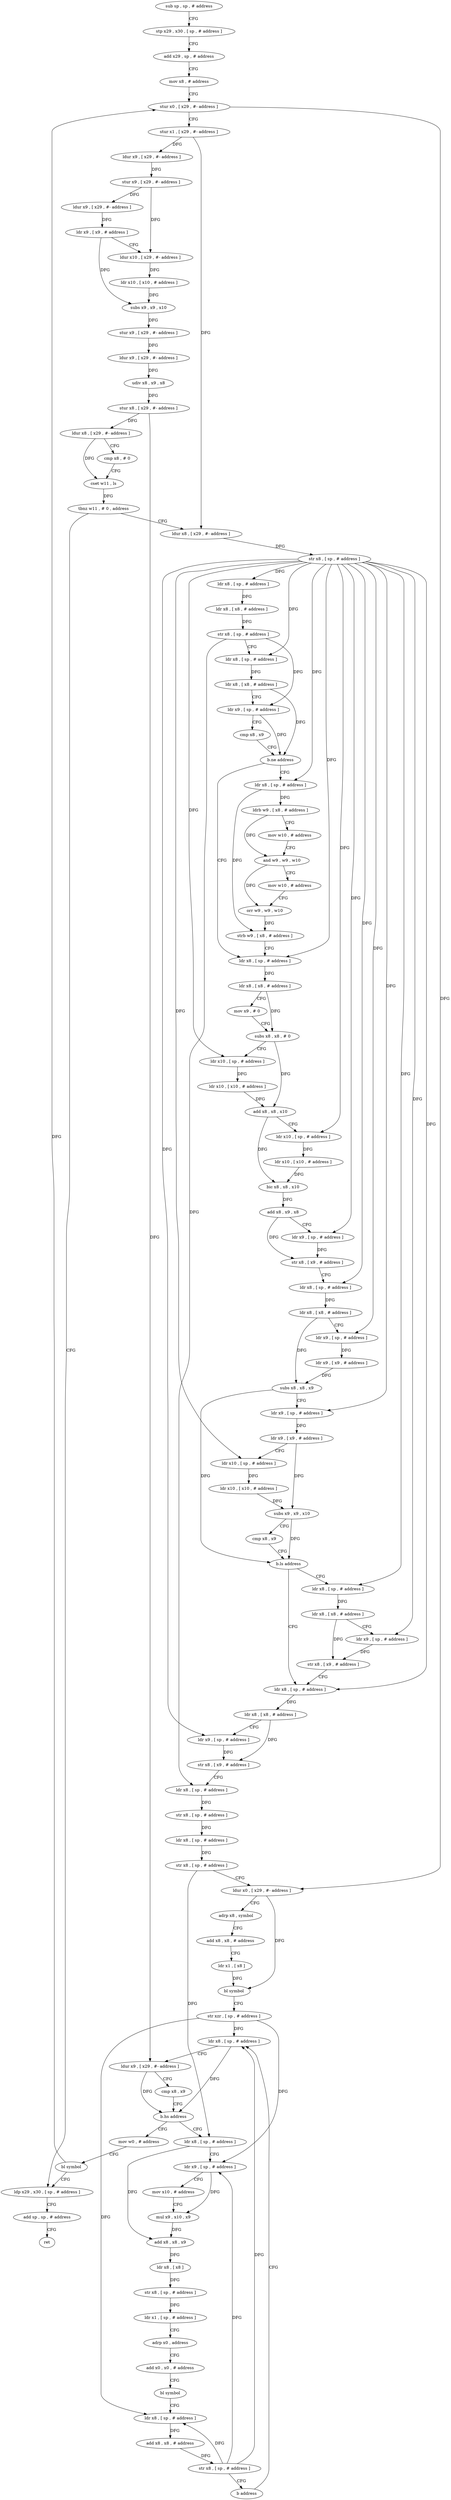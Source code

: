 digraph "func" {
"4223024" [label = "sub sp , sp , # address" ]
"4223028" [label = "stp x29 , x30 , [ sp , # address ]" ]
"4223032" [label = "add x29 , sp , # address" ]
"4223036" [label = "mov x8 , # address" ]
"4223040" [label = "stur x0 , [ x29 , #- address ]" ]
"4223044" [label = "stur x1 , [ x29 , #- address ]" ]
"4223048" [label = "ldur x9 , [ x29 , #- address ]" ]
"4223052" [label = "stur x9 , [ x29 , #- address ]" ]
"4223056" [label = "ldur x9 , [ x29 , #- address ]" ]
"4223060" [label = "ldr x9 , [ x9 , # address ]" ]
"4223064" [label = "ldur x10 , [ x29 , #- address ]" ]
"4223068" [label = "ldr x10 , [ x10 , # address ]" ]
"4223072" [label = "subs x9 , x9 , x10" ]
"4223076" [label = "stur x9 , [ x29 , #- address ]" ]
"4223080" [label = "ldur x9 , [ x29 , #- address ]" ]
"4223084" [label = "udiv x8 , x9 , x8" ]
"4223088" [label = "stur x8 , [ x29 , #- address ]" ]
"4223092" [label = "ldur x8 , [ x29 , #- address ]" ]
"4223096" [label = "cmp x8 , # 0" ]
"4223100" [label = "cset w11 , ls" ]
"4223104" [label = "tbnz w11 , # 0 , address" ]
"4223432" [label = "ldp x29 , x30 , [ sp , # address ]" ]
"4223108" [label = "ldur x8 , [ x29 , #- address ]" ]
"4223436" [label = "add sp , sp , # address" ]
"4223440" [label = "ret" ]
"4223112" [label = "str x8 , [ sp , # address ]" ]
"4223116" [label = "ldr x8 , [ sp , # address ]" ]
"4223120" [label = "ldr x8 , [ x8 , # address ]" ]
"4223124" [label = "str x8 , [ sp , # address ]" ]
"4223128" [label = "ldr x8 , [ sp , # address ]" ]
"4223132" [label = "ldr x8 , [ x8 , # address ]" ]
"4223136" [label = "ldr x9 , [ sp , # address ]" ]
"4223140" [label = "cmp x8 , x9" ]
"4223144" [label = "b.ne address" ]
"4223176" [label = "ldr x8 , [ sp , # address ]" ]
"4223148" [label = "ldr x8 , [ sp , # address ]" ]
"4223180" [label = "ldr x8 , [ x8 , # address ]" ]
"4223184" [label = "mov x9 , # 0" ]
"4223188" [label = "subs x8 , x8 , # 0" ]
"4223192" [label = "ldr x10 , [ sp , # address ]" ]
"4223196" [label = "ldr x10 , [ x10 , # address ]" ]
"4223200" [label = "add x8 , x8 , x10" ]
"4223204" [label = "ldr x10 , [ sp , # address ]" ]
"4223208" [label = "ldr x10 , [ x10 , # address ]" ]
"4223212" [label = "bic x8 , x8 , x10" ]
"4223216" [label = "add x8 , x9 , x8" ]
"4223220" [label = "ldr x9 , [ sp , # address ]" ]
"4223224" [label = "str x8 , [ x9 , # address ]" ]
"4223228" [label = "ldr x8 , [ sp , # address ]" ]
"4223232" [label = "ldr x8 , [ x8 , # address ]" ]
"4223236" [label = "ldr x9 , [ sp , # address ]" ]
"4223240" [label = "ldr x9 , [ x9 , # address ]" ]
"4223244" [label = "subs x8 , x8 , x9" ]
"4223248" [label = "ldr x9 , [ sp , # address ]" ]
"4223252" [label = "ldr x9 , [ x9 , # address ]" ]
"4223256" [label = "ldr x10 , [ sp , # address ]" ]
"4223260" [label = "ldr x10 , [ x10 , # address ]" ]
"4223264" [label = "subs x9 , x9 , x10" ]
"4223268" [label = "cmp x8 , x9" ]
"4223272" [label = "b.ls address" ]
"4223292" [label = "ldr x8 , [ sp , # address ]" ]
"4223276" [label = "ldr x8 , [ sp , # address ]" ]
"4223152" [label = "ldrb w9 , [ x8 , # address ]" ]
"4223156" [label = "mov w10 , # address" ]
"4223160" [label = "and w9 , w9 , w10" ]
"4223164" [label = "mov w10 , # address" ]
"4223168" [label = "orr w9 , w9 , w10" ]
"4223172" [label = "strb w9 , [ x8 , # address ]" ]
"4223296" [label = "ldr x8 , [ x8 , # address ]" ]
"4223300" [label = "ldr x9 , [ sp , # address ]" ]
"4223304" [label = "str x8 , [ x9 , # address ]" ]
"4223308" [label = "ldr x8 , [ sp , # address ]" ]
"4223312" [label = "str x8 , [ sp , # address ]" ]
"4223316" [label = "ldr x8 , [ sp , # address ]" ]
"4223320" [label = "str x8 , [ sp , # address ]" ]
"4223324" [label = "ldur x0 , [ x29 , #- address ]" ]
"4223328" [label = "adrp x8 , symbol" ]
"4223332" [label = "add x8 , x8 , # address" ]
"4223336" [label = "ldr x1 , [ x8 ]" ]
"4223340" [label = "bl symbol" ]
"4223344" [label = "str xzr , [ sp , # address ]" ]
"4223348" [label = "ldr x8 , [ sp , # address ]" ]
"4223280" [label = "ldr x8 , [ x8 , # address ]" ]
"4223284" [label = "ldr x9 , [ sp , # address ]" ]
"4223288" [label = "str x8 , [ x9 , # address ]" ]
"4223424" [label = "mov w0 , # address" ]
"4223428" [label = "bl symbol" ]
"4223364" [label = "ldr x8 , [ sp , # address ]" ]
"4223368" [label = "ldr x9 , [ sp , # address ]" ]
"4223372" [label = "mov x10 , # address" ]
"4223376" [label = "mul x9 , x10 , x9" ]
"4223380" [label = "add x8 , x8 , x9" ]
"4223384" [label = "ldr x8 , [ x8 ]" ]
"4223388" [label = "str x8 , [ sp , # address ]" ]
"4223392" [label = "ldr x1 , [ sp , # address ]" ]
"4223396" [label = "adrp x0 , address" ]
"4223400" [label = "add x0 , x0 , # address" ]
"4223404" [label = "bl symbol" ]
"4223408" [label = "ldr x8 , [ sp , # address ]" ]
"4223412" [label = "add x8 , x8 , # address" ]
"4223416" [label = "str x8 , [ sp , # address ]" ]
"4223420" [label = "b address" ]
"4223352" [label = "ldur x9 , [ x29 , #- address ]" ]
"4223356" [label = "cmp x8 , x9" ]
"4223360" [label = "b.hs address" ]
"4223024" -> "4223028" [ label = "CFG" ]
"4223028" -> "4223032" [ label = "CFG" ]
"4223032" -> "4223036" [ label = "CFG" ]
"4223036" -> "4223040" [ label = "CFG" ]
"4223040" -> "4223044" [ label = "CFG" ]
"4223040" -> "4223324" [ label = "DFG" ]
"4223044" -> "4223048" [ label = "DFG" ]
"4223044" -> "4223108" [ label = "DFG" ]
"4223048" -> "4223052" [ label = "DFG" ]
"4223052" -> "4223056" [ label = "DFG" ]
"4223052" -> "4223064" [ label = "DFG" ]
"4223056" -> "4223060" [ label = "DFG" ]
"4223060" -> "4223064" [ label = "CFG" ]
"4223060" -> "4223072" [ label = "DFG" ]
"4223064" -> "4223068" [ label = "DFG" ]
"4223068" -> "4223072" [ label = "DFG" ]
"4223072" -> "4223076" [ label = "DFG" ]
"4223076" -> "4223080" [ label = "DFG" ]
"4223080" -> "4223084" [ label = "DFG" ]
"4223084" -> "4223088" [ label = "DFG" ]
"4223088" -> "4223092" [ label = "DFG" ]
"4223088" -> "4223352" [ label = "DFG" ]
"4223092" -> "4223096" [ label = "CFG" ]
"4223092" -> "4223100" [ label = "DFG" ]
"4223096" -> "4223100" [ label = "CFG" ]
"4223100" -> "4223104" [ label = "DFG" ]
"4223104" -> "4223432" [ label = "CFG" ]
"4223104" -> "4223108" [ label = "CFG" ]
"4223432" -> "4223436" [ label = "CFG" ]
"4223108" -> "4223112" [ label = "DFG" ]
"4223436" -> "4223440" [ label = "CFG" ]
"4223112" -> "4223116" [ label = "DFG" ]
"4223112" -> "4223128" [ label = "DFG" ]
"4223112" -> "4223176" [ label = "DFG" ]
"4223112" -> "4223192" [ label = "DFG" ]
"4223112" -> "4223204" [ label = "DFG" ]
"4223112" -> "4223220" [ label = "DFG" ]
"4223112" -> "4223228" [ label = "DFG" ]
"4223112" -> "4223236" [ label = "DFG" ]
"4223112" -> "4223248" [ label = "DFG" ]
"4223112" -> "4223256" [ label = "DFG" ]
"4223112" -> "4223148" [ label = "DFG" ]
"4223112" -> "4223292" [ label = "DFG" ]
"4223112" -> "4223300" [ label = "DFG" ]
"4223112" -> "4223276" [ label = "DFG" ]
"4223112" -> "4223284" [ label = "DFG" ]
"4223116" -> "4223120" [ label = "DFG" ]
"4223120" -> "4223124" [ label = "DFG" ]
"4223124" -> "4223128" [ label = "CFG" ]
"4223124" -> "4223136" [ label = "DFG" ]
"4223124" -> "4223308" [ label = "DFG" ]
"4223128" -> "4223132" [ label = "DFG" ]
"4223132" -> "4223136" [ label = "CFG" ]
"4223132" -> "4223144" [ label = "DFG" ]
"4223136" -> "4223140" [ label = "CFG" ]
"4223136" -> "4223144" [ label = "DFG" ]
"4223140" -> "4223144" [ label = "CFG" ]
"4223144" -> "4223176" [ label = "CFG" ]
"4223144" -> "4223148" [ label = "CFG" ]
"4223176" -> "4223180" [ label = "DFG" ]
"4223148" -> "4223152" [ label = "DFG" ]
"4223148" -> "4223172" [ label = "DFG" ]
"4223180" -> "4223184" [ label = "CFG" ]
"4223180" -> "4223188" [ label = "DFG" ]
"4223184" -> "4223188" [ label = "CFG" ]
"4223188" -> "4223192" [ label = "CFG" ]
"4223188" -> "4223200" [ label = "DFG" ]
"4223192" -> "4223196" [ label = "DFG" ]
"4223196" -> "4223200" [ label = "DFG" ]
"4223200" -> "4223204" [ label = "CFG" ]
"4223200" -> "4223212" [ label = "DFG" ]
"4223204" -> "4223208" [ label = "DFG" ]
"4223208" -> "4223212" [ label = "DFG" ]
"4223212" -> "4223216" [ label = "DFG" ]
"4223216" -> "4223220" [ label = "CFG" ]
"4223216" -> "4223224" [ label = "DFG" ]
"4223220" -> "4223224" [ label = "DFG" ]
"4223224" -> "4223228" [ label = "CFG" ]
"4223228" -> "4223232" [ label = "DFG" ]
"4223232" -> "4223236" [ label = "CFG" ]
"4223232" -> "4223244" [ label = "DFG" ]
"4223236" -> "4223240" [ label = "DFG" ]
"4223240" -> "4223244" [ label = "DFG" ]
"4223244" -> "4223248" [ label = "CFG" ]
"4223244" -> "4223272" [ label = "DFG" ]
"4223248" -> "4223252" [ label = "DFG" ]
"4223252" -> "4223256" [ label = "CFG" ]
"4223252" -> "4223264" [ label = "DFG" ]
"4223256" -> "4223260" [ label = "DFG" ]
"4223260" -> "4223264" [ label = "DFG" ]
"4223264" -> "4223268" [ label = "CFG" ]
"4223264" -> "4223272" [ label = "DFG" ]
"4223268" -> "4223272" [ label = "CFG" ]
"4223272" -> "4223292" [ label = "CFG" ]
"4223272" -> "4223276" [ label = "CFG" ]
"4223292" -> "4223296" [ label = "DFG" ]
"4223276" -> "4223280" [ label = "DFG" ]
"4223152" -> "4223156" [ label = "CFG" ]
"4223152" -> "4223160" [ label = "DFG" ]
"4223156" -> "4223160" [ label = "CFG" ]
"4223160" -> "4223164" [ label = "CFG" ]
"4223160" -> "4223168" [ label = "DFG" ]
"4223164" -> "4223168" [ label = "CFG" ]
"4223168" -> "4223172" [ label = "DFG" ]
"4223172" -> "4223176" [ label = "CFG" ]
"4223296" -> "4223300" [ label = "CFG" ]
"4223296" -> "4223304" [ label = "DFG" ]
"4223300" -> "4223304" [ label = "DFG" ]
"4223304" -> "4223308" [ label = "CFG" ]
"4223308" -> "4223312" [ label = "DFG" ]
"4223312" -> "4223316" [ label = "DFG" ]
"4223316" -> "4223320" [ label = "DFG" ]
"4223320" -> "4223324" [ label = "CFG" ]
"4223320" -> "4223364" [ label = "DFG" ]
"4223324" -> "4223328" [ label = "CFG" ]
"4223324" -> "4223340" [ label = "DFG" ]
"4223328" -> "4223332" [ label = "CFG" ]
"4223332" -> "4223336" [ label = "CFG" ]
"4223336" -> "4223340" [ label = "DFG" ]
"4223340" -> "4223344" [ label = "CFG" ]
"4223344" -> "4223348" [ label = "DFG" ]
"4223344" -> "4223368" [ label = "DFG" ]
"4223344" -> "4223408" [ label = "DFG" ]
"4223348" -> "4223352" [ label = "CFG" ]
"4223348" -> "4223360" [ label = "DFG" ]
"4223280" -> "4223284" [ label = "CFG" ]
"4223280" -> "4223288" [ label = "DFG" ]
"4223284" -> "4223288" [ label = "DFG" ]
"4223288" -> "4223292" [ label = "CFG" ]
"4223424" -> "4223428" [ label = "CFG" ]
"4223428" -> "4223432" [ label = "CFG" ]
"4223428" -> "4223040" [ label = "DFG" ]
"4223364" -> "4223368" [ label = "CFG" ]
"4223364" -> "4223380" [ label = "DFG" ]
"4223368" -> "4223372" [ label = "CFG" ]
"4223368" -> "4223376" [ label = "DFG" ]
"4223372" -> "4223376" [ label = "CFG" ]
"4223376" -> "4223380" [ label = "DFG" ]
"4223380" -> "4223384" [ label = "DFG" ]
"4223384" -> "4223388" [ label = "DFG" ]
"4223388" -> "4223392" [ label = "DFG" ]
"4223392" -> "4223396" [ label = "CFG" ]
"4223396" -> "4223400" [ label = "CFG" ]
"4223400" -> "4223404" [ label = "CFG" ]
"4223404" -> "4223408" [ label = "CFG" ]
"4223408" -> "4223412" [ label = "DFG" ]
"4223412" -> "4223416" [ label = "DFG" ]
"4223416" -> "4223420" [ label = "CFG" ]
"4223416" -> "4223348" [ label = "DFG" ]
"4223416" -> "4223368" [ label = "DFG" ]
"4223416" -> "4223408" [ label = "DFG" ]
"4223420" -> "4223348" [ label = "CFG" ]
"4223352" -> "4223356" [ label = "CFG" ]
"4223352" -> "4223360" [ label = "DFG" ]
"4223356" -> "4223360" [ label = "CFG" ]
"4223360" -> "4223424" [ label = "CFG" ]
"4223360" -> "4223364" [ label = "CFG" ]
}

